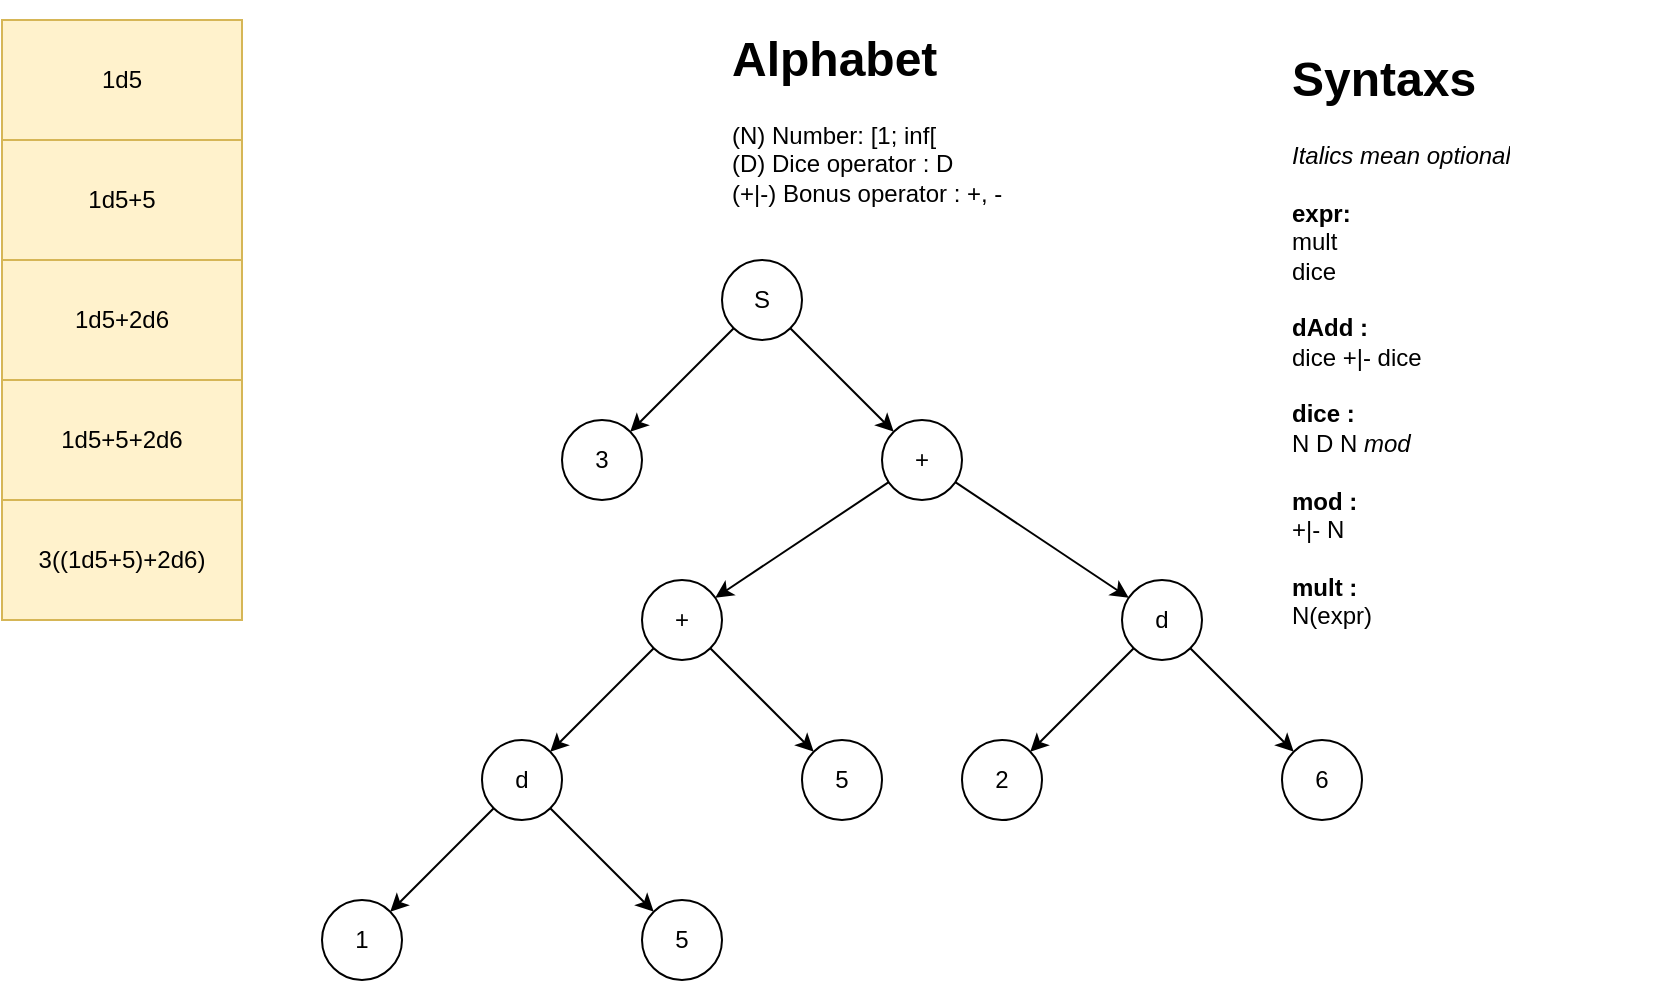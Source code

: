 <mxfile version="16.5.1" type="device" pages="2"><diagram id="8hPNwvEc0LnXdDHqmEVn" name="AST"><mxGraphModel dx="1038" dy="1818" grid="1" gridSize="10" guides="1" tooltips="1" connect="1" arrows="1" fold="1" page="1" pageScale="1" pageWidth="827" pageHeight="1169" math="0" shadow="0"><root><mxCell id="0"/><mxCell id="1" parent="0"/><mxCell id="TyXSNcpp7MzLoNKyNa5s-11" value="&lt;h1&gt;Alphabet&lt;/h1&gt;&lt;div&gt;(N) Number: [1; inf[&lt;/div&gt;&lt;div&gt;(D) Dice operator : D&lt;br&gt;&lt;/div&gt;&lt;div&gt;(+|-) Bonus operator : +, -&lt;br&gt;&lt;/div&gt;&lt;div&gt;&lt;br&gt;&lt;/div&gt;&lt;div&gt;&lt;br&gt;&lt;/div&gt;" style="text;html=1;strokeColor=none;fillColor=none;spacing=5;spacingTop=-20;whiteSpace=wrap;overflow=hidden;rounded=0;" parent="1" vertex="1"><mxGeometry x="400" width="190" height="160" as="geometry"/></mxCell><mxCell id="TyXSNcpp7MzLoNKyNa5s-12" value="3((1d5+5)+2d6)" style="rounded=0;whiteSpace=wrap;html=1;fillColor=#fff2cc;strokeColor=#d6b656;" parent="1" vertex="1"><mxGeometry x="40" y="240" width="120" height="60" as="geometry"/></mxCell><mxCell id="TyXSNcpp7MzLoNKyNa5s-39" value="&lt;h1&gt;Syntaxs&lt;/h1&gt;&lt;div&gt;&lt;i&gt;Italics mean optional&lt;/i&gt;&lt;/div&gt;&lt;div&gt;&lt;br&gt;&lt;/div&gt;&lt;div&gt;&lt;b&gt;expr:&lt;/b&gt;&lt;/div&gt;&lt;div&gt;mult&lt;/div&gt;&lt;div&gt;dice&lt;/div&gt;&lt;div&gt;&lt;br&gt;&lt;/div&gt;&lt;div&gt;&lt;b&gt;dAdd :&lt;/b&gt;&lt;/div&gt;&lt;div&gt;dice +|- dice&lt;/div&gt;&lt;div&gt;&lt;br&gt;&lt;/div&gt;&lt;div&gt;&lt;b&gt;dice :&lt;/b&gt;&lt;/div&gt;&lt;div&gt;N D N &lt;i&gt;mod&lt;/i&gt;&lt;br&gt;&lt;/div&gt;&lt;div&gt;&lt;br&gt;&lt;/div&gt;&lt;div&gt;&lt;b&gt;mod :&lt;/b&gt;&lt;/div&gt;&lt;div&gt;+|- N&lt;br&gt;&lt;/div&gt;&lt;div&gt;&lt;br&gt;&lt;/div&gt;&lt;div&gt;&lt;b&gt;mult :&lt;/b&gt;&lt;/div&gt;&lt;div&gt;N(expr)&lt;br&gt;&lt;/div&gt;" style="text;html=1;strokeColor=none;fillColor=none;spacing=5;spacingTop=-20;whiteSpace=wrap;overflow=hidden;rounded=0;" parent="1" vertex="1"><mxGeometry x="680" y="10" width="190" height="310" as="geometry"/></mxCell><mxCell id="X1cZhkx_i3pWT3tULeqA-7" style="rounded=0;orthogonalLoop=1;jettySize=auto;html=1;" parent="1" source="X1cZhkx_i3pWT3tULeqA-31" target="X1cZhkx_i3pWT3tULeqA-3" edge="1"><mxGeometry relative="1" as="geometry"><mxPoint x="403.309" y="231.019" as="sourcePoint"/></mxGeometry></mxCell><mxCell id="X1cZhkx_i3pWT3tULeqA-8" style="edgeStyle=none;rounded=0;orthogonalLoop=1;jettySize=auto;html=1;" parent="1" source="X1cZhkx_i3pWT3tULeqA-31" target="X1cZhkx_i3pWT3tULeqA-4" edge="1"><mxGeometry relative="1" as="geometry"><mxPoint x="420" y="240" as="sourcePoint"/></mxGeometry></mxCell><mxCell id="X1cZhkx_i3pWT3tULeqA-3" value="3" style="ellipse;whiteSpace=wrap;html=1;aspect=fixed;" parent="1" vertex="1"><mxGeometry x="320" y="200" width="40" height="40" as="geometry"/></mxCell><mxCell id="X1cZhkx_i3pWT3tULeqA-10" style="edgeStyle=none;rounded=0;orthogonalLoop=1;jettySize=auto;html=1;" parent="1" source="X1cZhkx_i3pWT3tULeqA-4" target="X1cZhkx_i3pWT3tULeqA-22" edge="1"><mxGeometry relative="1" as="geometry"/></mxCell><mxCell id="X1cZhkx_i3pWT3tULeqA-20" style="edgeStyle=none;rounded=0;orthogonalLoop=1;jettySize=auto;html=1;" parent="1" source="X1cZhkx_i3pWT3tULeqA-4" target="e9mXpP0lX6nqGuJDhYaL-8" edge="1"><mxGeometry relative="1" as="geometry"><mxPoint x="316.641" y="368.906" as="targetPoint"/></mxGeometry></mxCell><mxCell id="X1cZhkx_i3pWT3tULeqA-4" value="+" style="ellipse;whiteSpace=wrap;html=1;aspect=fixed;" parent="1" vertex="1"><mxGeometry x="480" y="200" width="40" height="40" as="geometry"/></mxCell><mxCell id="X1cZhkx_i3pWT3tULeqA-28" value="" style="edgeStyle=none;rounded=0;orthogonalLoop=1;jettySize=auto;html=1;" parent="1" source="X1cZhkx_i3pWT3tULeqA-22" target="X1cZhkx_i3pWT3tULeqA-27" edge="1"><mxGeometry relative="1" as="geometry"/></mxCell><mxCell id="X1cZhkx_i3pWT3tULeqA-30" value="" style="edgeStyle=none;rounded=0;orthogonalLoop=1;jettySize=auto;html=1;" parent="1" source="X1cZhkx_i3pWT3tULeqA-22" target="X1cZhkx_i3pWT3tULeqA-29" edge="1"><mxGeometry relative="1" as="geometry"/></mxCell><mxCell id="X1cZhkx_i3pWT3tULeqA-22" value="d" style="ellipse;whiteSpace=wrap;html=1;aspect=fixed;" parent="1" vertex="1"><mxGeometry x="600" y="280" width="40" height="40" as="geometry"/></mxCell><mxCell id="X1cZhkx_i3pWT3tULeqA-27" value="2" style="ellipse;whiteSpace=wrap;html=1;aspect=fixed;" parent="1" vertex="1"><mxGeometry x="520" y="360" width="40" height="40" as="geometry"/></mxCell><mxCell id="X1cZhkx_i3pWT3tULeqA-29" value="6" style="ellipse;whiteSpace=wrap;html=1;aspect=fixed;" parent="1" vertex="1"><mxGeometry x="680" y="360" width="40" height="40" as="geometry"/></mxCell><mxCell id="X1cZhkx_i3pWT3tULeqA-31" value="S" style="ellipse;whiteSpace=wrap;html=1;aspect=fixed;" parent="1" vertex="1"><mxGeometry x="400" y="120" width="40" height="40" as="geometry"/></mxCell><mxCell id="X1cZhkx_i3pWT3tULeqA-36" value="1d5" style="rounded=0;whiteSpace=wrap;html=1;fillColor=#fff2cc;strokeColor=#d6b656;" parent="1" vertex="1"><mxGeometry x="40" width="120" height="60" as="geometry"/></mxCell><mxCell id="X1cZhkx_i3pWT3tULeqA-37" value="1d5+5" style="rounded=0;whiteSpace=wrap;html=1;fillColor=#fff2cc;strokeColor=#d6b656;" parent="1" vertex="1"><mxGeometry x="40" y="60" width="120" height="60" as="geometry"/></mxCell><mxCell id="X1cZhkx_i3pWT3tULeqA-39" value="1d5+2d6" style="rounded=0;whiteSpace=wrap;html=1;fillColor=#fff2cc;strokeColor=#d6b656;" parent="1" vertex="1"><mxGeometry x="40" y="120" width="120" height="60" as="geometry"/></mxCell><mxCell id="X1cZhkx_i3pWT3tULeqA-40" value="1d5+5+2d6" style="rounded=0;whiteSpace=wrap;html=1;fillColor=#fff2cc;strokeColor=#d6b656;" parent="1" vertex="1"><mxGeometry x="40" y="180" width="120" height="60" as="geometry"/></mxCell><mxCell id="e9mXpP0lX6nqGuJDhYaL-1" style="edgeStyle=none;rounded=0;orthogonalLoop=1;jettySize=auto;html=1;" edge="1" parent="1" source="e9mXpP0lX6nqGuJDhYaL-3" target="e9mXpP0lX6nqGuJDhYaL-4"><mxGeometry relative="1" as="geometry"/></mxCell><mxCell id="e9mXpP0lX6nqGuJDhYaL-2" style="edgeStyle=none;rounded=0;orthogonalLoop=1;jettySize=auto;html=1;" edge="1" parent="1" source="e9mXpP0lX6nqGuJDhYaL-3" target="e9mXpP0lX6nqGuJDhYaL-5"><mxGeometry relative="1" as="geometry"/></mxCell><mxCell id="e9mXpP0lX6nqGuJDhYaL-3" value="d" style="ellipse;whiteSpace=wrap;html=1;aspect=fixed;" vertex="1" parent="1"><mxGeometry x="280" y="360" width="40" height="40" as="geometry"/></mxCell><mxCell id="e9mXpP0lX6nqGuJDhYaL-4" value="1" style="ellipse;whiteSpace=wrap;html=1;aspect=fixed;" vertex="1" parent="1"><mxGeometry x="200" y="440" width="40" height="40" as="geometry"/></mxCell><mxCell id="e9mXpP0lX6nqGuJDhYaL-5" value="5" style="ellipse;whiteSpace=wrap;html=1;aspect=fixed;" vertex="1" parent="1"><mxGeometry x="360" y="440" width="40" height="40" as="geometry"/></mxCell><mxCell id="e9mXpP0lX6nqGuJDhYaL-6" style="edgeStyle=none;rounded=0;orthogonalLoop=1;jettySize=auto;html=1;" edge="1" parent="1" source="e9mXpP0lX6nqGuJDhYaL-8" target="e9mXpP0lX6nqGuJDhYaL-9"><mxGeometry relative="1" as="geometry"/></mxCell><mxCell id="e9mXpP0lX6nqGuJDhYaL-7" style="edgeStyle=none;rounded=0;orthogonalLoop=1;jettySize=auto;html=1;" edge="1" parent="1" source="e9mXpP0lX6nqGuJDhYaL-8" target="e9mXpP0lX6nqGuJDhYaL-3"><mxGeometry relative="1" as="geometry"/></mxCell><mxCell id="e9mXpP0lX6nqGuJDhYaL-8" value="+" style="ellipse;whiteSpace=wrap;html=1;aspect=fixed;" vertex="1" parent="1"><mxGeometry x="360" y="280" width="40" height="40" as="geometry"/></mxCell><mxCell id="e9mXpP0lX6nqGuJDhYaL-9" value="5" style="ellipse;whiteSpace=wrap;html=1;aspect=fixed;" vertex="1" parent="1"><mxGeometry x="440" y="360" width="40" height="40" as="geometry"/></mxCell></root></mxGraphModel></diagram><diagram id="fX2bL6wACKwxRkpiDvUd" name="Parser"><mxGraphModel dx="1692" dy="1710" grid="1" gridSize="10" guides="1" tooltips="1" connect="1" arrows="1" fold="1" page="1" pageScale="1" pageWidth="827" pageHeight="1169" math="0" shadow="0"><root><mxCell id="dJKLwBP9h1V9nJ-Fu5Fz-0"/><mxCell id="dJKLwBP9h1V9nJ-Fu5Fz-1" parent="dJKLwBP9h1V9nJ-Fu5Fz-0"/><mxCell id="dJKLwBP9h1V9nJ-Fu5Fz-15" value="t.type == 'number'&lt;br&gt;/ i++, t = tokens[i]" style="edgeStyle=none;rounded=0;orthogonalLoop=1;jettySize=auto;html=1;fontSize=12;" edge="1" parent="dJKLwBP9h1V9nJ-Fu5Fz-1" source="dJKLwBP9h1V9nJ-Fu5Fz-2" target="dJKLwBP9h1V9nJ-Fu5Fz-5"><mxGeometry relative="1" as="geometry"/></mxCell><mxCell id="dJKLwBP9h1V9nJ-Fu5Fz-23" value="/" style="edgeStyle=none;rounded=0;orthogonalLoop=1;jettySize=auto;html=1;fontSize=12;" edge="1" parent="dJKLwBP9h1V9nJ-Fu5Fz-1" source="dJKLwBP9h1V9nJ-Fu5Fz-2" target="dJKLwBP9h1V9nJ-Fu5Fz-22"><mxGeometry relative="1" as="geometry"><mxPoint x="220" y="120" as="targetPoint"/></mxGeometry></mxCell><mxCell id="dJKLwBP9h1V9nJ-Fu5Fz-2" value="left" style="ellipse;whiteSpace=wrap;html=1;aspect=fixed;" vertex="1" parent="dJKLwBP9h1V9nJ-Fu5Fz-1"><mxGeometry x="120" y="40" width="60" height="60" as="geometry"/></mxCell><mxCell id="dJKLwBP9h1V9nJ-Fu5Fz-4" value="&lt;h1&gt;Dice&lt;/h1&gt;" style="text;html=1;strokeColor=none;fillColor=none;spacing=5;spacingTop=-20;whiteSpace=wrap;overflow=hidden;rounded=0;align=center;verticalAlign=top;" vertex="1" parent="dJKLwBP9h1V9nJ-Fu5Fz-1"><mxGeometry width="80" height="40" as="geometry"/></mxCell><mxCell id="dJKLwBP9h1V9nJ-Fu5Fz-17" value="t.value == 'd'&lt;br&gt;/ i++, t = tokens[i]" style="edgeStyle=none;rounded=0;orthogonalLoop=1;jettySize=auto;html=1;fontSize=12;" edge="1" parent="dJKLwBP9h1V9nJ-Fu5Fz-1" source="dJKLwBP9h1V9nJ-Fu5Fz-5" target="dJKLwBP9h1V9nJ-Fu5Fz-16"><mxGeometry relative="1" as="geometry"/></mxCell><mxCell id="dJKLwBP9h1V9nJ-Fu5Fz-24" value="/" style="edgeStyle=none;rounded=0;orthogonalLoop=1;jettySize=auto;html=1;fontSize=12;" edge="1" parent="dJKLwBP9h1V9nJ-Fu5Fz-1" source="dJKLwBP9h1V9nJ-Fu5Fz-5" target="dJKLwBP9h1V9nJ-Fu5Fz-22"><mxGeometry relative="1" as="geometry"/></mxCell><mxCell id="dJKLwBP9h1V9nJ-Fu5Fz-5" value="D" style="ellipse;whiteSpace=wrap;html=1;aspect=fixed;" vertex="1" parent="dJKLwBP9h1V9nJ-Fu5Fz-1"><mxGeometry x="120" y="160" width="60" height="60" as="geometry"/></mxCell><mxCell id="dJKLwBP9h1V9nJ-Fu5Fz-10" value="tokens : array&lt;br&gt;i = 0" style="text;html=1;align=center;verticalAlign=middle;resizable=0;points=[];autosize=1;strokeColor=none;fillColor=none;fontSize=12;" vertex="1" parent="dJKLwBP9h1V9nJ-Fu5Fz-1"><mxGeometry x="10" y="55" width="90" height="30" as="geometry"/></mxCell><mxCell id="dJKLwBP9h1V9nJ-Fu5Fz-11" style="rounded=0;orthogonalLoop=1;jettySize=auto;html=1;fontSize=24;" edge="1" parent="dJKLwBP9h1V9nJ-Fu5Fz-1" source="dJKLwBP9h1V9nJ-Fu5Fz-10" target="dJKLwBP9h1V9nJ-Fu5Fz-2"><mxGeometry relative="1" as="geometry"><mxPoint x="80" y="60" as="sourcePoint"/><mxPoint x="250.0" y="70.0" as="targetPoint"/></mxGeometry></mxCell><mxCell id="dJKLwBP9h1V9nJ-Fu5Fz-20" value="t.type == 'number'&lt;br&gt;/ i++, t = tokens[i]" style="edgeStyle=none;rounded=0;orthogonalLoop=1;jettySize=auto;html=1;fontSize=12;" edge="1" parent="dJKLwBP9h1V9nJ-Fu5Fz-1" source="dJKLwBP9h1V9nJ-Fu5Fz-16" target="dJKLwBP9h1V9nJ-Fu5Fz-19"><mxGeometry relative="1" as="geometry"/></mxCell><mxCell id="dJKLwBP9h1V9nJ-Fu5Fz-25" value="/" style="edgeStyle=none;rounded=0;orthogonalLoop=1;jettySize=auto;html=1;fontSize=12;" edge="1" parent="dJKLwBP9h1V9nJ-Fu5Fz-1" source="dJKLwBP9h1V9nJ-Fu5Fz-16" target="dJKLwBP9h1V9nJ-Fu5Fz-22"><mxGeometry relative="1" as="geometry"/></mxCell><mxCell id="dJKLwBP9h1V9nJ-Fu5Fz-16" value="right" style="ellipse;whiteSpace=wrap;html=1;aspect=fixed;" vertex="1" parent="dJKLwBP9h1V9nJ-Fu5Fz-1"><mxGeometry x="120" y="280" width="60" height="60" as="geometry"/></mxCell><mxCell id="dJKLwBP9h1V9nJ-Fu5Fz-26" value="/" style="edgeStyle=none;rounded=0;orthogonalLoop=1;jettySize=auto;html=1;fontSize=12;" edge="1" parent="dJKLwBP9h1V9nJ-Fu5Fz-1" source="dJKLwBP9h1V9nJ-Fu5Fz-19" target="dJKLwBP9h1V9nJ-Fu5Fz-22"><mxGeometry relative="1" as="geometry"/></mxCell><mxCell id="dJKLwBP9h1V9nJ-Fu5Fz-29" value="t.value in '+', '-'&lt;br&gt;/ mod is parsed" style="edgeStyle=none;rounded=0;orthogonalLoop=1;jettySize=auto;html=1;fontSize=12;" edge="1" parent="dJKLwBP9h1V9nJ-Fu5Fz-1" source="dJKLwBP9h1V9nJ-Fu5Fz-19" target="dJKLwBP9h1V9nJ-Fu5Fz-28"><mxGeometry y="-80" relative="1" as="geometry"><Array as="points"><mxPoint x="80" y="490"/></Array><mxPoint x="-28" y="-61" as="offset"/></mxGeometry></mxCell><mxCell id="dJKLwBP9h1V9nJ-Fu5Fz-39" value="t == null or t.value =='('&lt;br&gt;/ mod is not parsed" style="edgeStyle=none;rounded=0;orthogonalLoop=1;jettySize=auto;html=1;fontSize=12;" edge="1" parent="dJKLwBP9h1V9nJ-Fu5Fz-1" source="dJKLwBP9h1V9nJ-Fu5Fz-19" target="dJKLwBP9h1V9nJ-Fu5Fz-30"><mxGeometry relative="1" as="geometry"><Array as="points"><mxPoint x="220" y="490"/></Array></mxGeometry></mxCell><mxCell id="dJKLwBP9h1V9nJ-Fu5Fz-19" value="mod" style="ellipse;whiteSpace=wrap;html=1;aspect=fixed;" vertex="1" parent="dJKLwBP9h1V9nJ-Fu5Fz-1"><mxGeometry x="120" y="400" width="60" height="60" as="geometry"/></mxCell><mxCell id="dJKLwBP9h1V9nJ-Fu5Fz-22" value="" style="shape=umlDestroy;whiteSpace=wrap;html=1;strokeWidth=3;fontSize=12;" vertex="1" parent="dJKLwBP9h1V9nJ-Fu5Fz-1"><mxGeometry x="320" y="220" width="40" height="40" as="geometry"/></mxCell><mxCell id="dJKLwBP9h1V9nJ-Fu5Fz-34" value="" style="group" vertex="1" connectable="0" parent="dJKLwBP9h1V9nJ-Fu5Fz-1"><mxGeometry x="120" y="520" width="60" height="60" as="geometry"/></mxCell><mxCell id="dJKLwBP9h1V9nJ-Fu5Fz-28" value="" style="ellipse;whiteSpace=wrap;html=1;aspect=fixed;" vertex="1" parent="dJKLwBP9h1V9nJ-Fu5Fz-34"><mxGeometry width="60" height="60" as="geometry"/></mxCell><mxCell id="dJKLwBP9h1V9nJ-Fu5Fz-30" value="" style="ellipse;whiteSpace=wrap;html=1;aspect=fixed;fillColor=#000000;" vertex="1" parent="dJKLwBP9h1V9nJ-Fu5Fz-34"><mxGeometry x="10" y="10" width="40" height="40" as="geometry"/></mxCell></root></mxGraphModel></diagram></mxfile>
